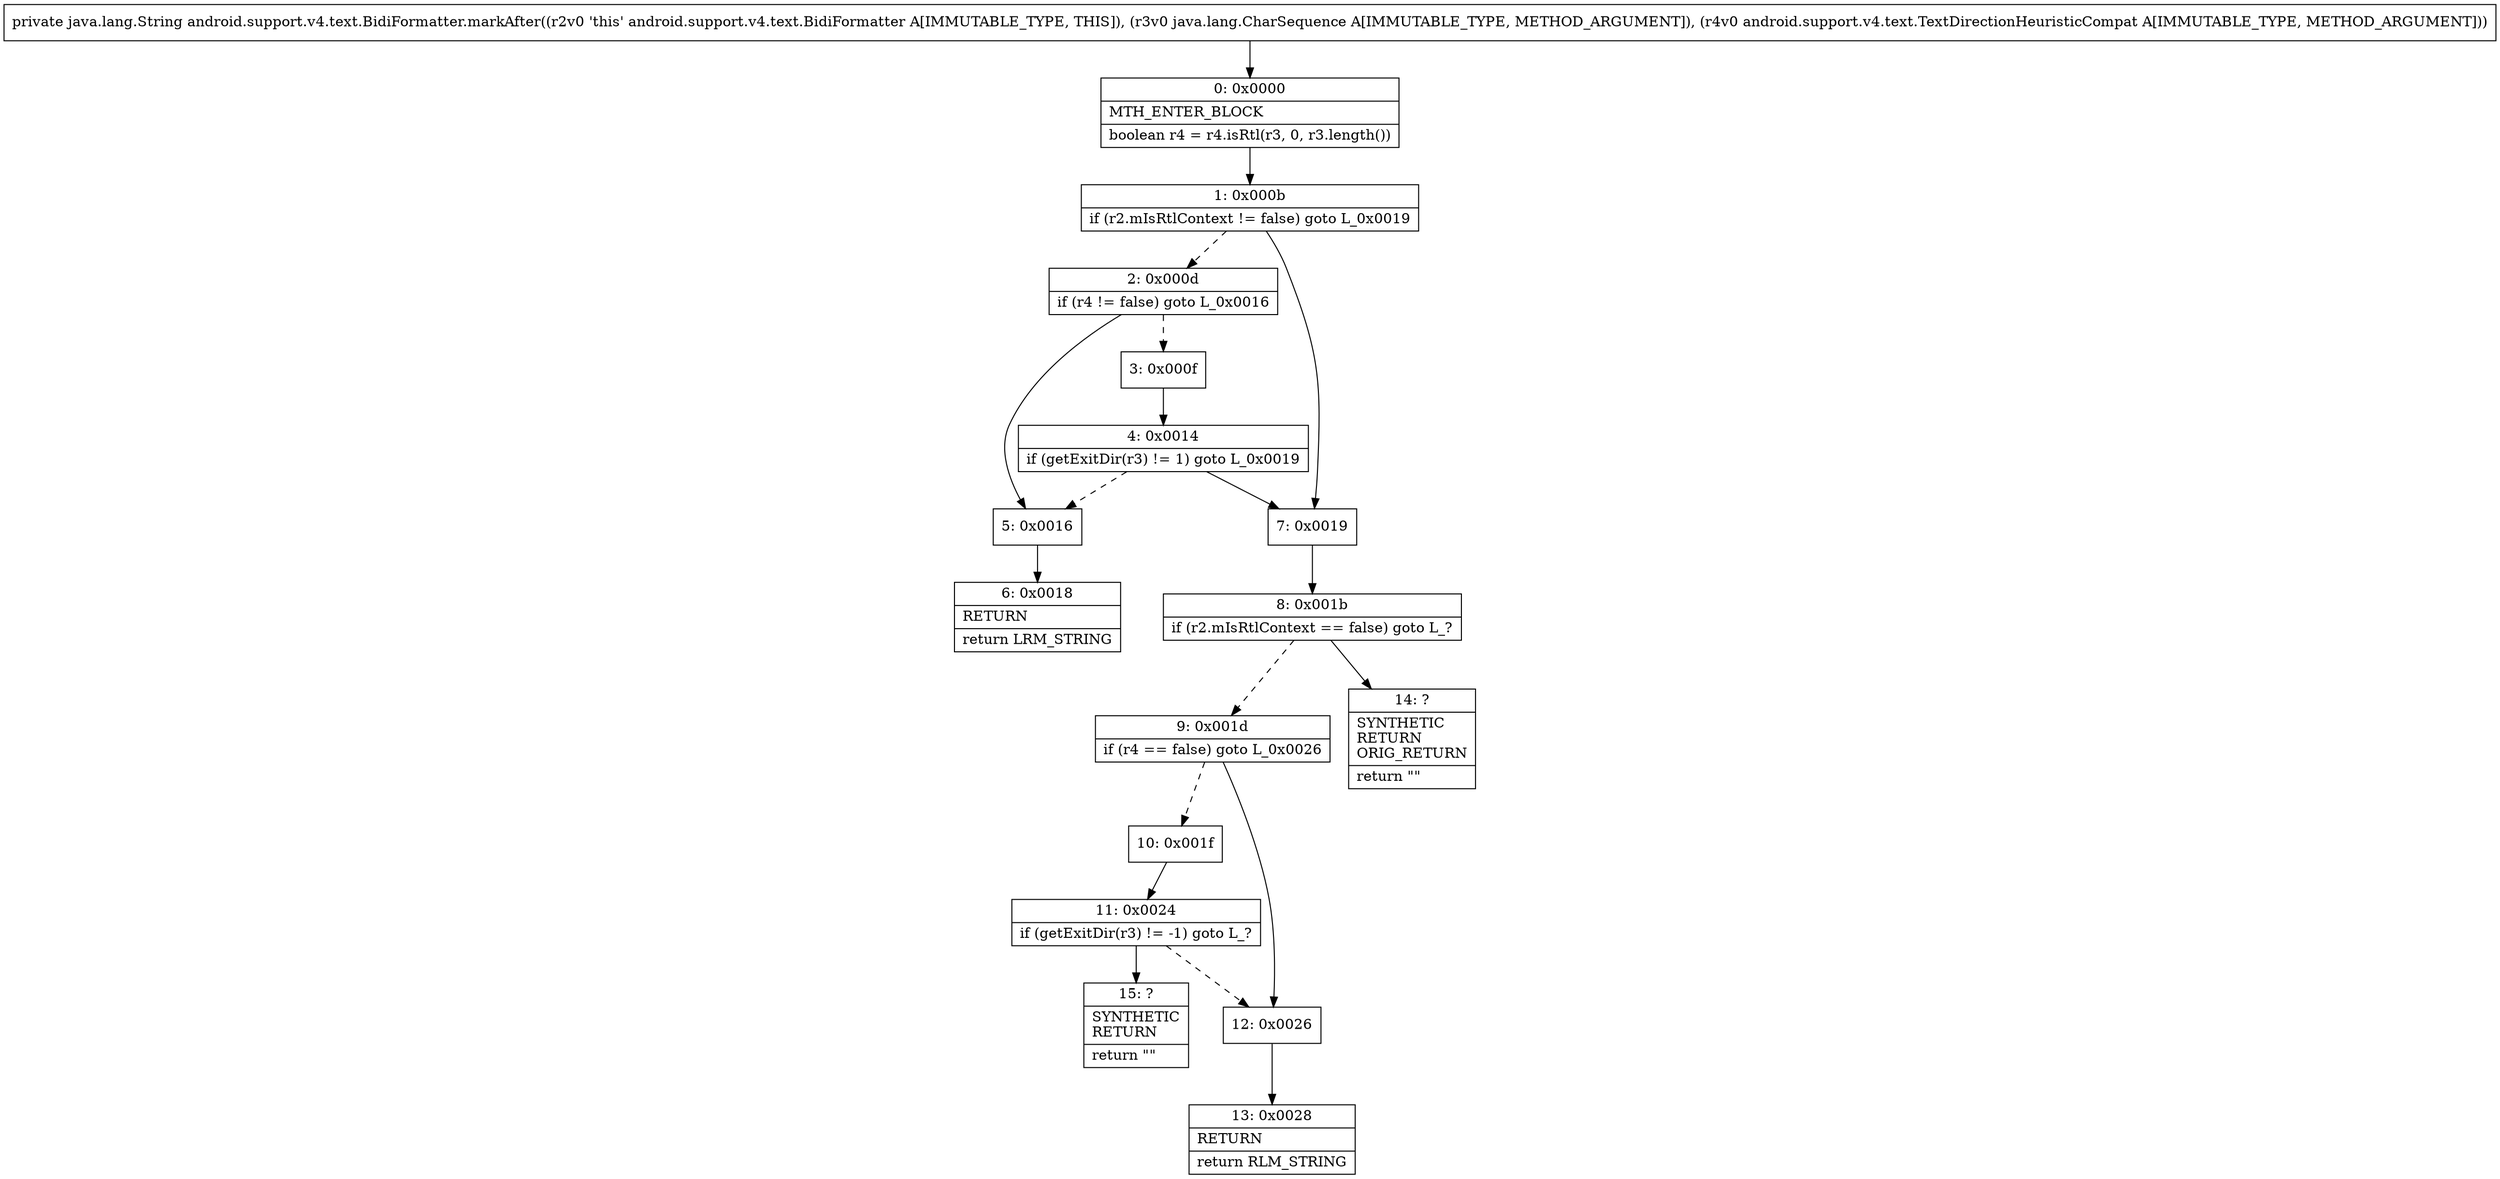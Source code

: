 digraph "CFG forandroid.support.v4.text.BidiFormatter.markAfter(Ljava\/lang\/CharSequence;Landroid\/support\/v4\/text\/TextDirectionHeuristicCompat;)Ljava\/lang\/String;" {
Node_0 [shape=record,label="{0\:\ 0x0000|MTH_ENTER_BLOCK\l|boolean r4 = r4.isRtl(r3, 0, r3.length())\l}"];
Node_1 [shape=record,label="{1\:\ 0x000b|if (r2.mIsRtlContext != false) goto L_0x0019\l}"];
Node_2 [shape=record,label="{2\:\ 0x000d|if (r4 != false) goto L_0x0016\l}"];
Node_3 [shape=record,label="{3\:\ 0x000f}"];
Node_4 [shape=record,label="{4\:\ 0x0014|if (getExitDir(r3) != 1) goto L_0x0019\l}"];
Node_5 [shape=record,label="{5\:\ 0x0016}"];
Node_6 [shape=record,label="{6\:\ 0x0018|RETURN\l|return LRM_STRING\l}"];
Node_7 [shape=record,label="{7\:\ 0x0019}"];
Node_8 [shape=record,label="{8\:\ 0x001b|if (r2.mIsRtlContext == false) goto L_?\l}"];
Node_9 [shape=record,label="{9\:\ 0x001d|if (r4 == false) goto L_0x0026\l}"];
Node_10 [shape=record,label="{10\:\ 0x001f}"];
Node_11 [shape=record,label="{11\:\ 0x0024|if (getExitDir(r3) != \-1) goto L_?\l}"];
Node_12 [shape=record,label="{12\:\ 0x0026}"];
Node_13 [shape=record,label="{13\:\ 0x0028|RETURN\l|return RLM_STRING\l}"];
Node_14 [shape=record,label="{14\:\ ?|SYNTHETIC\lRETURN\lORIG_RETURN\l|return \"\"\l}"];
Node_15 [shape=record,label="{15\:\ ?|SYNTHETIC\lRETURN\l|return \"\"\l}"];
MethodNode[shape=record,label="{private java.lang.String android.support.v4.text.BidiFormatter.markAfter((r2v0 'this' android.support.v4.text.BidiFormatter A[IMMUTABLE_TYPE, THIS]), (r3v0 java.lang.CharSequence A[IMMUTABLE_TYPE, METHOD_ARGUMENT]), (r4v0 android.support.v4.text.TextDirectionHeuristicCompat A[IMMUTABLE_TYPE, METHOD_ARGUMENT])) }"];
MethodNode -> Node_0;
Node_0 -> Node_1;
Node_1 -> Node_2[style=dashed];
Node_1 -> Node_7;
Node_2 -> Node_3[style=dashed];
Node_2 -> Node_5;
Node_3 -> Node_4;
Node_4 -> Node_5[style=dashed];
Node_4 -> Node_7;
Node_5 -> Node_6;
Node_7 -> Node_8;
Node_8 -> Node_9[style=dashed];
Node_8 -> Node_14;
Node_9 -> Node_10[style=dashed];
Node_9 -> Node_12;
Node_10 -> Node_11;
Node_11 -> Node_12[style=dashed];
Node_11 -> Node_15;
Node_12 -> Node_13;
}

